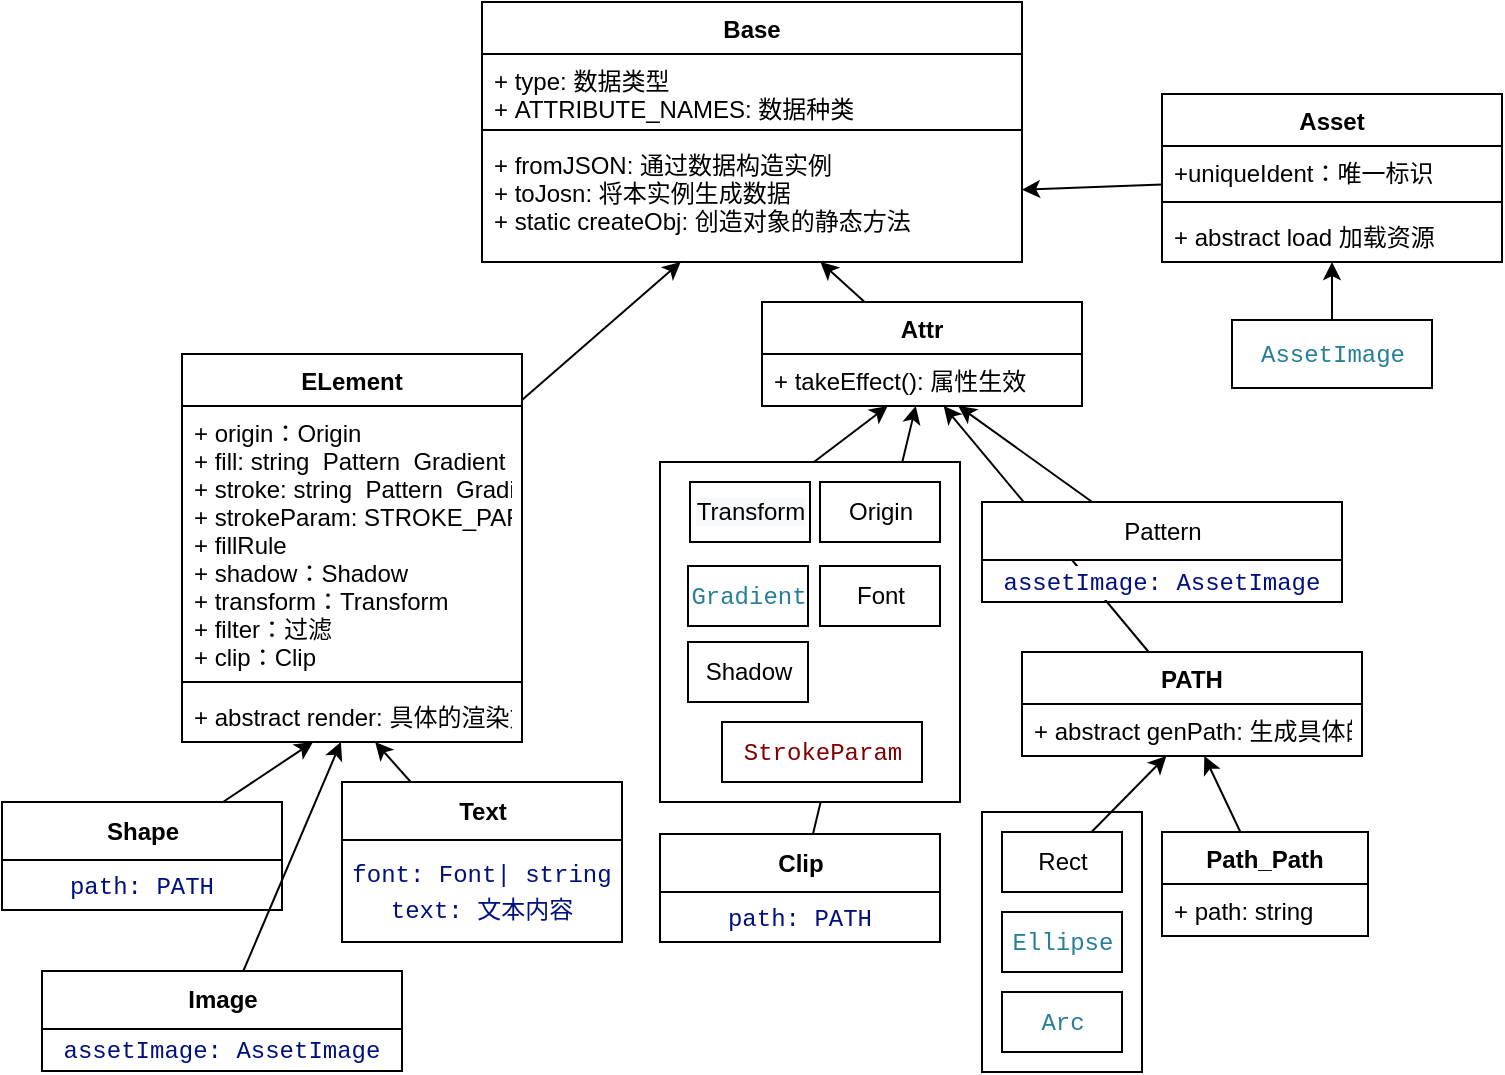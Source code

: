 <mxfile>
    <diagram id="DjKLnnV26nw-S6pWdzno" name="Page-1">
        <mxGraphModel dx="508" dy="392" grid="1" gridSize="10" guides="1" tooltips="1" connect="1" arrows="1" fold="1" page="1" pageScale="1" pageWidth="827" pageHeight="1169" math="0" shadow="0">
            <root>
                <mxCell id="0"/>
                <mxCell id="1" parent="0"/>
                <mxCell id="2" value="Base" style="swimlane;fontStyle=1;align=center;verticalAlign=top;childLayout=stackLayout;horizontal=1;startSize=26;horizontalStack=0;resizeParent=1;resizeParentMax=0;resizeLast=0;collapsible=1;marginBottom=0;" parent="1" vertex="1">
                    <mxGeometry x="250" y="50" width="270" height="130" as="geometry"/>
                </mxCell>
                <mxCell id="3" value="+ type: 数据类型&#10;+ ATTRIBUTE_NAMES: 数据种类" style="text;strokeColor=none;fillColor=none;align=left;verticalAlign=top;spacingLeft=4;spacingRight=4;overflow=hidden;rotatable=0;points=[[0,0.5],[1,0.5]];portConstraint=eastwest;" parent="2" vertex="1">
                    <mxGeometry y="26" width="270" height="34" as="geometry"/>
                </mxCell>
                <mxCell id="4" value="" style="line;strokeWidth=1;fillColor=none;align=left;verticalAlign=middle;spacingTop=-1;spacingLeft=3;spacingRight=3;rotatable=0;labelPosition=right;points=[];portConstraint=eastwest;" parent="2" vertex="1">
                    <mxGeometry y="60" width="270" height="8" as="geometry"/>
                </mxCell>
                <mxCell id="5" value="+ fromJSON: 通过数据构造实例&#10;+ toJosn: 将本实例生成数据&#10;+ static createObj: 创造对象的静态方法" style="text;strokeColor=none;fillColor=none;align=left;verticalAlign=top;spacingLeft=4;spacingRight=4;overflow=hidden;rotatable=0;points=[[0,0.5],[1,0.5]];portConstraint=eastwest;" parent="2" vertex="1">
                    <mxGeometry y="68" width="270" height="62" as="geometry"/>
                </mxCell>
                <mxCell id="21" value="" style="edgeStyle=none;html=1;" parent="1" source="7" target="5" edge="1">
                    <mxGeometry relative="1" as="geometry"/>
                </mxCell>
                <mxCell id="7" value="ELement" style="swimlane;fontStyle=1;align=center;verticalAlign=top;childLayout=stackLayout;horizontal=1;startSize=26;horizontalStack=0;resizeParent=1;resizeParentMax=0;resizeLast=0;collapsible=1;marginBottom=0;" parent="1" vertex="1">
                    <mxGeometry x="100" y="226" width="170" height="194" as="geometry"/>
                </mxCell>
                <mxCell id="8" value="+ origin：Origin&#10;+ fill: string  Pattern  Gradient&#10;+ stroke: string  Pattern  Gradient&#10;+ strokeParam: STROKE_PARAM&#10;+ fillRule&#10;+ shadow：Shadow&#10;+ transform：Transform&#10;+ filter：过滤&#10;+ clip：Clip" style="text;strokeColor=none;fillColor=none;align=left;verticalAlign=top;spacingLeft=4;spacingRight=4;overflow=hidden;rotatable=0;points=[[0,0.5],[1,0.5]];portConstraint=eastwest;" parent="7" vertex="1">
                    <mxGeometry y="26" width="170" height="134" as="geometry"/>
                </mxCell>
                <mxCell id="9" value="" style="line;strokeWidth=1;fillColor=none;align=left;verticalAlign=middle;spacingTop=-1;spacingLeft=3;spacingRight=3;rotatable=0;labelPosition=right;points=[];portConstraint=eastwest;" parent="7" vertex="1">
                    <mxGeometry y="160" width="170" height="8" as="geometry"/>
                </mxCell>
                <mxCell id="10" value="+ abstract render: 具体的渲染方法" style="text;strokeColor=none;fillColor=none;align=left;verticalAlign=top;spacingLeft=4;spacingRight=4;overflow=hidden;rotatable=0;points=[[0,0.5],[1,0.5]];portConstraint=eastwest;" parent="7" vertex="1">
                    <mxGeometry y="168" width="170" height="26" as="geometry"/>
                </mxCell>
                <mxCell id="18" value="" style="edgeStyle=none;html=1;" parent="1" source="11" target="10" edge="1">
                    <mxGeometry relative="1" as="geometry"/>
                </mxCell>
                <mxCell id="11" value="Image" style="swimlane;fontStyle=1;align=center;verticalAlign=middle;childLayout=stackLayout;horizontal=1;startSize=29;horizontalStack=0;resizeParent=1;resizeParentMax=0;resizeLast=0;collapsible=0;marginBottom=0;html=1;" parent="1" vertex="1">
                    <mxGeometry x="30" y="534.5" width="180" height="50" as="geometry"/>
                </mxCell>
                <mxCell id="12" value="&lt;div style=&quot;background-color: rgb(255 , 255 , 255) ; font-family: &amp;#34;menlo&amp;#34; , &amp;#34;monaco&amp;#34; , &amp;#34;courier new&amp;#34; , monospace ; line-height: 18px&quot;&gt;&lt;span style=&quot;color: rgb(0 , 16 , 128)&quot;&gt;assetImage: AssetImage&lt;/span&gt;&lt;/div&gt;" style="text;html=1;strokeColor=none;fillColor=none;align=center;verticalAlign=middle;spacingLeft=4;spacingRight=4;overflow=hidden;rotatable=0;points=[[0,0.5],[1,0.5]];portConstraint=eastwest;" parent="11" vertex="1">
                    <mxGeometry y="29" width="180" height="21" as="geometry"/>
                </mxCell>
                <mxCell id="19" value="" style="edgeStyle=none;html=1;" parent="1" source="14" target="10" edge="1">
                    <mxGeometry relative="1" as="geometry"/>
                </mxCell>
                <mxCell id="14" value="Shape" style="swimlane;fontStyle=1;align=center;verticalAlign=middle;childLayout=stackLayout;horizontal=1;startSize=29;horizontalStack=0;resizeParent=1;resizeParentMax=0;resizeLast=0;collapsible=0;marginBottom=0;html=1;" parent="1" vertex="1">
                    <mxGeometry x="10" y="450" width="140" height="54" as="geometry"/>
                </mxCell>
                <mxCell id="15" value="&lt;div style=&quot;background-color: rgb(255 , 255 , 255) ; font-family: &amp;#34;menlo&amp;#34; , &amp;#34;monaco&amp;#34; , &amp;#34;courier new&amp;#34; , monospace ; line-height: 18px&quot;&gt;&lt;span style=&quot;color: rgb(0 , 16 , 128) ; font-family: &amp;#34;menlo&amp;#34; , &amp;#34;monaco&amp;#34; , &amp;#34;courier new&amp;#34; , monospace&quot;&gt;path&lt;/span&gt;&lt;span style=&quot;color: #001080&quot;&gt;: PATH&lt;/span&gt;&lt;/div&gt;" style="text;html=1;strokeColor=none;fillColor=none;align=center;verticalAlign=middle;spacingLeft=4;spacingRight=4;overflow=hidden;rotatable=0;points=[[0,0.5],[1,0.5]];portConstraint=eastwest;" parent="14" vertex="1">
                    <mxGeometry y="29" width="140" height="25" as="geometry"/>
                </mxCell>
                <mxCell id="20" value="" style="edgeStyle=none;html=1;" parent="1" source="16" target="10" edge="1">
                    <mxGeometry relative="1" as="geometry"/>
                </mxCell>
                <mxCell id="16" value="Text" style="swimlane;fontStyle=1;align=center;verticalAlign=middle;childLayout=stackLayout;horizontal=1;startSize=29;horizontalStack=0;resizeParent=1;resizeParentMax=0;resizeLast=0;collapsible=0;marginBottom=0;html=1;" parent="1" vertex="1">
                    <mxGeometry x="180" y="440" width="140" height="80" as="geometry"/>
                </mxCell>
                <mxCell id="17" value="&lt;div style=&quot;background-color: rgb(255 , 255 , 255) ; font-family: &amp;#34;menlo&amp;#34; , &amp;#34;monaco&amp;#34; , &amp;#34;courier new&amp;#34; , monospace ; line-height: 18px&quot;&gt;&lt;span style=&quot;color: rgb(0 , 16 , 128) ; font-family: &amp;#34;menlo&amp;#34; , &amp;#34;monaco&amp;#34; , &amp;#34;courier new&amp;#34; , monospace&quot;&gt;font&lt;/span&gt;&lt;span style=&quot;color: #001080&quot;&gt;: Font| string&lt;/span&gt;&lt;/div&gt;&lt;div style=&quot;background-color: rgb(255 , 255 , 255) ; font-family: &amp;#34;menlo&amp;#34; , &amp;#34;monaco&amp;#34; , &amp;#34;courier new&amp;#34; , monospace ; line-height: 18px&quot;&gt;&lt;span style=&quot;color: #001080&quot;&gt;text: 文本内容&lt;/span&gt;&lt;/div&gt;" style="text;html=1;strokeColor=none;fillColor=none;align=center;verticalAlign=middle;spacingLeft=4;spacingRight=4;overflow=hidden;rotatable=0;points=[[0,0.5],[1,0.5]];portConstraint=eastwest;" parent="16" vertex="1">
                    <mxGeometry y="29" width="140" height="51" as="geometry"/>
                </mxCell>
                <mxCell id="73" value="" style="edgeStyle=none;html=1;" parent="1" source="22" target="5" edge="1">
                    <mxGeometry relative="1" as="geometry"/>
                </mxCell>
                <mxCell id="22" value="Attr" style="swimlane;fontStyle=1;align=center;verticalAlign=top;childLayout=stackLayout;horizontal=1;startSize=26;horizontalStack=0;resizeParent=1;resizeParentMax=0;resizeLast=0;collapsible=1;marginBottom=0;" parent="1" vertex="1">
                    <mxGeometry x="390" y="200" width="160" height="52" as="geometry"/>
                </mxCell>
                <mxCell id="25" value="+ takeEffect(): 属性生效" style="text;strokeColor=none;fillColor=none;align=left;verticalAlign=top;spacingLeft=4;spacingRight=4;overflow=hidden;rotatable=0;points=[[0,0.5],[1,0.5]];portConstraint=eastwest;" parent="22" vertex="1">
                    <mxGeometry y="26" width="160" height="26" as="geometry"/>
                </mxCell>
                <mxCell id="70" value="" style="edgeStyle=none;html=1;" parent="1" source="38" target="25" edge="1">
                    <mxGeometry relative="1" as="geometry"/>
                </mxCell>
                <mxCell id="38" value="PATH" style="swimlane;fontStyle=1;align=center;verticalAlign=top;childLayout=stackLayout;horizontal=1;startSize=26;horizontalStack=0;resizeParent=1;resizeParentMax=0;resizeLast=0;collapsible=1;marginBottom=0;" parent="1" vertex="1">
                    <mxGeometry x="520" y="375" width="170" height="52" as="geometry"/>
                </mxCell>
                <mxCell id="41" value="+ abstract genPath: 生成具体的路径" style="text;strokeColor=none;fillColor=none;align=left;verticalAlign=top;spacingLeft=4;spacingRight=4;overflow=hidden;rotatable=0;points=[[0,0.5],[1,0.5]];portConstraint=eastwest;" parent="38" vertex="1">
                    <mxGeometry y="26" width="170" height="26" as="geometry"/>
                </mxCell>
                <mxCell id="69" value="" style="edgeStyle=none;html=1;" parent="1" source="49" target="41" edge="1">
                    <mxGeometry relative="1" as="geometry"/>
                </mxCell>
                <mxCell id="49" value="Path_Path" style="swimlane;fontStyle=1;align=center;verticalAlign=top;childLayout=stackLayout;horizontal=1;startSize=26;horizontalStack=0;resizeParent=1;resizeParentMax=0;resizeLast=0;collapsible=1;marginBottom=0;" parent="1" vertex="1">
                    <mxGeometry x="590" y="465" width="103" height="52" as="geometry"/>
                </mxCell>
                <mxCell id="50" value="+ path: string" style="text;strokeColor=none;fillColor=none;align=left;verticalAlign=top;spacingLeft=4;spacingRight=4;overflow=hidden;rotatable=0;points=[[0,0.5],[1,0.5]];portConstraint=eastwest;" parent="49" vertex="1">
                    <mxGeometry y="26" width="103" height="26" as="geometry"/>
                </mxCell>
                <mxCell id="72" value="" style="edgeStyle=none;html=1;" parent="1" source="54" target="25" edge="1">
                    <mxGeometry relative="1" as="geometry"/>
                </mxCell>
                <mxCell id="54" value="Clip" style="swimlane;fontStyle=1;align=center;verticalAlign=middle;childLayout=stackLayout;horizontal=1;startSize=29;horizontalStack=0;resizeParent=1;resizeParentMax=0;resizeLast=0;collapsible=0;marginBottom=0;html=1;" parent="1" vertex="1">
                    <mxGeometry x="339" y="466" width="140" height="54" as="geometry"/>
                </mxCell>
                <mxCell id="55" value="&lt;div style=&quot;background-color: rgb(255 , 255 , 255) ; font-family: &amp;#34;menlo&amp;#34; , &amp;#34;monaco&amp;#34; , &amp;#34;courier new&amp;#34; , monospace ; line-height: 18px&quot;&gt;&lt;/div&gt;&lt;span style=&quot;font-family: &amp;#34;menlo&amp;#34; , &amp;#34;monaco&amp;#34; , &amp;#34;courier new&amp;#34; , monospace ; color: rgb(0 , 16 , 128)&quot;&gt;path&lt;/span&gt;&lt;span style=&quot;font-family: &amp;#34;menlo&amp;#34; , &amp;#34;monaco&amp;#34; , &amp;#34;courier new&amp;#34; , monospace ; color: rgb(0 , 16 , 128)&quot;&gt;: PATH&lt;/span&gt;" style="text;html=1;strokeColor=none;fillColor=none;align=center;verticalAlign=middle;spacingLeft=4;spacingRight=4;overflow=hidden;rotatable=0;points=[[0,0.5],[1,0.5]];portConstraint=eastwest;" parent="54" vertex="1">
                    <mxGeometry y="29" width="140" height="25" as="geometry"/>
                </mxCell>
                <mxCell id="67" value="" style="group" parent="1" vertex="1" connectable="0">
                    <mxGeometry x="500" y="455" width="80" height="130" as="geometry"/>
                </mxCell>
                <mxCell id="65" value="" style="html=1;" parent="67" vertex="1">
                    <mxGeometry width="80" height="130" as="geometry"/>
                </mxCell>
                <mxCell id="66" value="" style="group" parent="67" vertex="1" connectable="0">
                    <mxGeometry x="10" y="10" width="60" height="110" as="geometry"/>
                </mxCell>
                <mxCell id="42" value="Rect" style="html=1;" parent="66" vertex="1">
                    <mxGeometry width="60" height="30" as="geometry"/>
                </mxCell>
                <mxCell id="43" value="&lt;div style=&quot;background-color: rgb(255 , 255 , 255) ; font-family: &amp;#34;menlo&amp;#34; , &amp;#34;monaco&amp;#34; , &amp;#34;courier new&amp;#34; , monospace ; line-height: 18px&quot;&gt;&lt;span style=&quot;color: #267f99&quot;&gt;Ellipse&lt;/span&gt;&lt;/div&gt;" style="html=1;" parent="66" vertex="1">
                    <mxGeometry y="40" width="60" height="30" as="geometry"/>
                </mxCell>
                <mxCell id="44" value="&lt;div style=&quot;background-color: rgb(255 , 255 , 255) ; font-family: &amp;#34;menlo&amp;#34; , &amp;#34;monaco&amp;#34; , &amp;#34;courier new&amp;#34; , monospace ; line-height: 18px&quot;&gt;&lt;div style=&quot;font-family: &amp;#34;menlo&amp;#34; , &amp;#34;monaco&amp;#34; , &amp;#34;courier new&amp;#34; , monospace ; line-height: 18px&quot;&gt;&lt;span style=&quot;color: #267f99&quot;&gt;Arc&lt;/span&gt;&lt;/div&gt;&lt;/div&gt;" style="html=1;" parent="66" vertex="1">
                    <mxGeometry y="80" width="60" height="30" as="geometry"/>
                </mxCell>
                <mxCell id="68" value="" style="edgeStyle=none;html=1;" parent="1" source="42" target="41" edge="1">
                    <mxGeometry relative="1" as="geometry"/>
                </mxCell>
                <mxCell id="71" value="" style="edgeStyle=none;html=1;" parent="1" target="25" edge="1">
                    <mxGeometry relative="1" as="geometry">
                        <mxPoint x="402.773" y="290" as="sourcePoint"/>
                    </mxGeometry>
                </mxCell>
                <mxCell id="88" value="" style="edgeStyle=none;html=1;" parent="1" source="76" target="5" edge="1">
                    <mxGeometry relative="1" as="geometry"/>
                </mxCell>
                <mxCell id="76" value="Asset" style="swimlane;fontStyle=1;align=center;verticalAlign=top;childLayout=stackLayout;horizontal=1;startSize=26;horizontalStack=0;resizeParent=1;resizeParentMax=0;resizeLast=0;collapsible=1;marginBottom=0;" parent="1" vertex="1">
                    <mxGeometry x="590" y="96" width="170" height="84" as="geometry"/>
                </mxCell>
                <mxCell id="77" value="+uniqueIdent：唯一标识&#10;" style="text;strokeColor=none;fillColor=none;align=left;verticalAlign=top;spacingLeft=4;spacingRight=4;overflow=hidden;rotatable=0;points=[[0,0.5],[1,0.5]];portConstraint=eastwest;" parent="76" vertex="1">
                    <mxGeometry y="26" width="170" height="24" as="geometry"/>
                </mxCell>
                <mxCell id="78" value="" style="line;strokeWidth=1;fillColor=none;align=left;verticalAlign=middle;spacingTop=-1;spacingLeft=3;spacingRight=3;rotatable=0;labelPosition=right;points=[];portConstraint=eastwest;" parent="76" vertex="1">
                    <mxGeometry y="50" width="170" height="8" as="geometry"/>
                </mxCell>
                <mxCell id="79" value="+ abstract load 加载资源" style="text;strokeColor=none;fillColor=none;align=left;verticalAlign=top;spacingLeft=4;spacingRight=4;overflow=hidden;rotatable=0;points=[[0,0.5],[1,0.5]];portConstraint=eastwest;" parent="76" vertex="1">
                    <mxGeometry y="58" width="170" height="26" as="geometry"/>
                </mxCell>
                <mxCell id="90" value="" style="edgeStyle=none;html=1;" parent="1" source="80" target="79" edge="1">
                    <mxGeometry relative="1" as="geometry"/>
                </mxCell>
                <mxCell id="80" value="&lt;div style=&quot;background-color: rgb(255 , 255 , 255) ; font-family: &amp;#34;menlo&amp;#34; , &amp;#34;monaco&amp;#34; , &amp;#34;courier new&amp;#34; , monospace ; line-height: 18px&quot;&gt;&lt;span style=&quot;color: #267f99&quot;&gt;AssetImage&lt;/span&gt;&lt;/div&gt;" style="html=1;" parent="1" vertex="1">
                    <mxGeometry x="625" y="209" width="100" height="34" as="geometry"/>
                </mxCell>
                <mxCell id="85" value="" style="group" parent="1" vertex="1" connectable="0">
                    <mxGeometry x="339" y="280" width="281" height="170" as="geometry"/>
                </mxCell>
                <mxCell id="51" value="" style="html=1;" parent="85" vertex="1">
                    <mxGeometry width="150" height="170" as="geometry"/>
                </mxCell>
                <mxCell id="26" value="Font" style="html=1;" parent="85" vertex="1">
                    <mxGeometry x="80" y="52" width="60" height="30" as="geometry"/>
                </mxCell>
                <mxCell id="27" value="Origin" style="html=1;" parent="85" vertex="1">
                    <mxGeometry x="80" y="10" width="60" height="30" as="geometry"/>
                </mxCell>
                <mxCell id="29" value="&lt;div style=&quot;background-color: rgb(255 , 255 , 255) ; font-family: &amp;#34;menlo&amp;#34; , &amp;#34;monaco&amp;#34; , &amp;#34;courier new&amp;#34; , monospace ; line-height: 18px&quot;&gt;&lt;span style=&quot;color: #267f99&quot;&gt;Gradient&lt;/span&gt;&lt;/div&gt;" style="html=1;" parent="85" vertex="1">
                    <mxGeometry x="14" y="52" width="60" height="30" as="geometry"/>
                </mxCell>
                <mxCell id="31" value="Shadow" style="html=1;" parent="85" vertex="1">
                    <mxGeometry x="14" y="90" width="60" height="30" as="geometry"/>
                </mxCell>
                <mxCell id="32" value="&lt;div style=&quot;background-color: rgb(255 , 255 , 255) ; font-family: &amp;#34;menlo&amp;#34; , &amp;#34;monaco&amp;#34; , &amp;#34;courier new&amp;#34; , monospace ; line-height: 18px&quot;&gt;&lt;div style=&quot;font-family: &amp;#34;menlo&amp;#34; , &amp;#34;monaco&amp;#34; , &amp;#34;courier new&amp;#34; , monospace ; line-height: 18px&quot;&gt;&lt;span style=&quot;color: #800000&quot;&gt;StrokeParam&lt;/span&gt;&lt;/div&gt;&lt;/div&gt;" style="html=1;" parent="85" vertex="1">
                    <mxGeometry x="31" y="130" width="100" height="30" as="geometry"/>
                </mxCell>
                <mxCell id="34" value="&lt;meta charset=&quot;utf-8&quot;&gt;&lt;span style=&quot;color: rgb(0, 0, 0); font-family: helvetica; font-size: 12px; font-style: normal; font-weight: 400; letter-spacing: normal; text-align: left; text-indent: 0px; text-transform: none; word-spacing: 0px; background-color: rgb(248, 249, 250); display: inline; float: none;&quot;&gt;Transform&lt;/span&gt;" style="html=1;" parent="85" vertex="1">
                    <mxGeometry x="15" y="10" width="60" height="30" as="geometry"/>
                </mxCell>
                <mxCell id="87" value="" style="edgeStyle=none;html=1;" parent="1" source="81" target="25" edge="1">
                    <mxGeometry relative="1" as="geometry"/>
                </mxCell>
                <mxCell id="81" value="&lt;span style=&quot;font-weight: 400&quot;&gt;Pattern&lt;/span&gt;" style="swimlane;fontStyle=1;align=center;verticalAlign=middle;childLayout=stackLayout;horizontal=1;startSize=29;horizontalStack=0;resizeParent=1;resizeParentMax=0;resizeLast=0;collapsible=0;marginBottom=0;html=1;" parent="1" vertex="1">
                    <mxGeometry x="500" y="300" width="180" height="50" as="geometry"/>
                </mxCell>
                <mxCell id="82" value="&lt;div style=&quot;background-color: rgb(255 , 255 , 255) ; font-family: &amp;#34;menlo&amp;#34; , &amp;#34;monaco&amp;#34; , &amp;#34;courier new&amp;#34; , monospace ; line-height: 18px&quot;&gt;&lt;span style=&quot;color: rgb(0 , 16 , 128)&quot;&gt;assetImage: AssetImage&lt;/span&gt;&lt;/div&gt;" style="text;html=1;strokeColor=none;fillColor=none;align=center;verticalAlign=middle;spacingLeft=4;spacingRight=4;overflow=hidden;rotatable=0;points=[[0,0.5],[1,0.5]];portConstraint=eastwest;" parent="81" vertex="1">
                    <mxGeometry y="29" width="180" height="21" as="geometry"/>
                </mxCell>
            </root>
        </mxGraphModel>
    </diagram>
</mxfile>